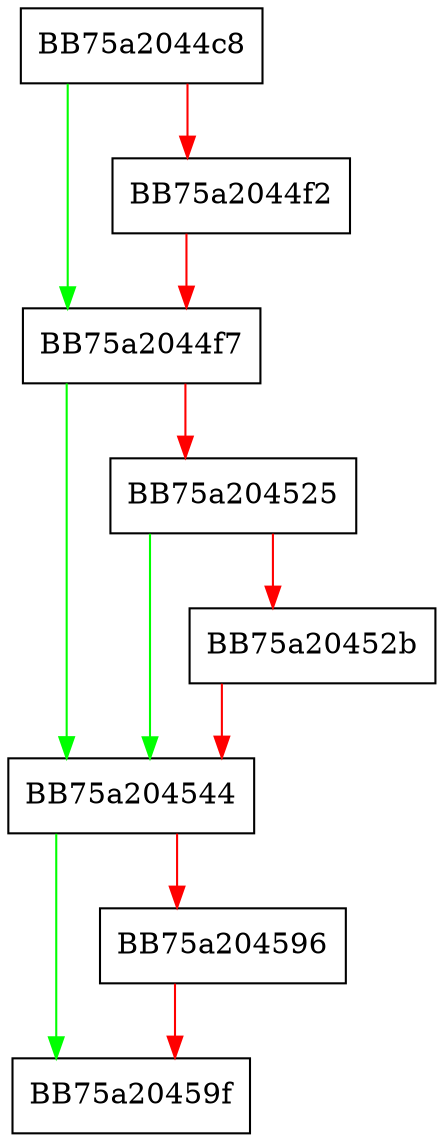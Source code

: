 digraph VerifyIsFriendlyFile {
  node [shape="box"];
  graph [splines=ortho];
  BB75a2044c8 -> BB75a2044f7 [color="green"];
  BB75a2044c8 -> BB75a2044f2 [color="red"];
  BB75a2044f2 -> BB75a2044f7 [color="red"];
  BB75a2044f7 -> BB75a204544 [color="green"];
  BB75a2044f7 -> BB75a204525 [color="red"];
  BB75a204525 -> BB75a204544 [color="green"];
  BB75a204525 -> BB75a20452b [color="red"];
  BB75a20452b -> BB75a204544 [color="red"];
  BB75a204544 -> BB75a20459f [color="green"];
  BB75a204544 -> BB75a204596 [color="red"];
  BB75a204596 -> BB75a20459f [color="red"];
}